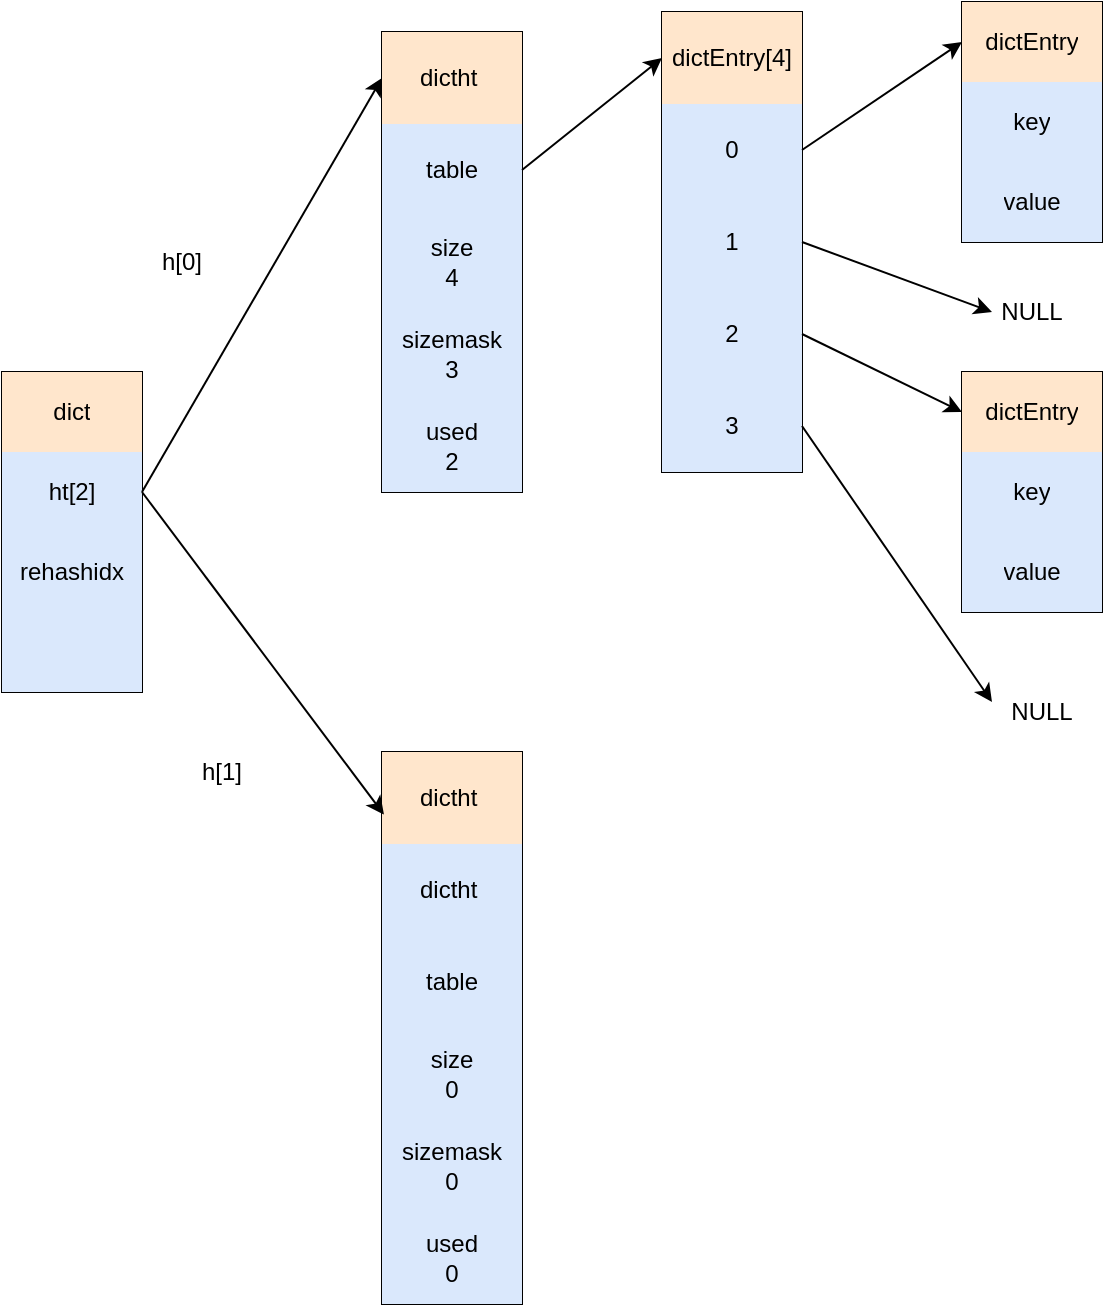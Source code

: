 <mxfile version="14.1.3" type="github">
  <diagram id="fNJBSluz4KYfc8517oGM" name="Page-1">
    <mxGraphModel dx="868" dy="450" grid="1" gridSize="10" guides="1" tooltips="1" connect="1" arrows="1" fold="1" page="1" pageScale="1" pageWidth="827" pageHeight="1169" math="0" shadow="0">
      <root>
        <mxCell id="0" />
        <mxCell id="1" parent="0" />
        <mxCell id="ngJ-TszgHhptk_CEjQcl-1" value="" style="shape=table;html=1;whiteSpace=wrap;startSize=0;container=1;collapsible=0;childLayout=tableLayout;" vertex="1" parent="1">
          <mxGeometry x="130" y="200" width="70" height="160" as="geometry" />
        </mxCell>
        <mxCell id="ngJ-TszgHhptk_CEjQcl-2" value="" style="shape=partialRectangle;html=1;whiteSpace=wrap;collapsible=0;dropTarget=0;pointerEvents=0;fillColor=none;top=0;left=0;bottom=0;right=0;points=[[0,0.5],[1,0.5]];portConstraint=eastwest;" vertex="1" parent="ngJ-TszgHhptk_CEjQcl-1">
          <mxGeometry width="70" height="40" as="geometry" />
        </mxCell>
        <mxCell id="ngJ-TszgHhptk_CEjQcl-3" value="dict" style="shape=partialRectangle;html=1;whiteSpace=wrap;connectable=0;fillColor=#ffe6cc;top=0;left=0;bottom=0;right=0;overflow=hidden;strokeColor=#d79b00;" vertex="1" parent="ngJ-TszgHhptk_CEjQcl-2">
          <mxGeometry width="70" height="40" as="geometry" />
        </mxCell>
        <mxCell id="ngJ-TszgHhptk_CEjQcl-6" value="" style="shape=partialRectangle;html=1;whiteSpace=wrap;collapsible=0;dropTarget=0;pointerEvents=0;fillColor=none;top=0;left=0;bottom=0;right=0;points=[[0,0.5],[1,0.5]];portConstraint=eastwest;" vertex="1" parent="ngJ-TszgHhptk_CEjQcl-1">
          <mxGeometry y="40" width="70" height="40" as="geometry" />
        </mxCell>
        <mxCell id="ngJ-TszgHhptk_CEjQcl-7" value="ht[2]" style="shape=partialRectangle;html=1;whiteSpace=wrap;connectable=0;fillColor=#dae8fc;top=0;left=0;bottom=0;right=0;overflow=hidden;strokeColor=#6c8ebf;" vertex="1" parent="ngJ-TszgHhptk_CEjQcl-6">
          <mxGeometry width="70" height="40" as="geometry" />
        </mxCell>
        <mxCell id="ngJ-TszgHhptk_CEjQcl-10" value="" style="shape=partialRectangle;html=1;whiteSpace=wrap;collapsible=0;dropTarget=0;pointerEvents=0;fillColor=none;top=0;left=0;bottom=0;right=0;points=[[0,0.5],[1,0.5]];portConstraint=eastwest;" vertex="1" parent="ngJ-TszgHhptk_CEjQcl-1">
          <mxGeometry y="80" width="70" height="40" as="geometry" />
        </mxCell>
        <mxCell id="ngJ-TszgHhptk_CEjQcl-11" value="rehashidx" style="shape=partialRectangle;html=1;whiteSpace=wrap;connectable=0;fillColor=#dae8fc;top=0;left=0;bottom=0;right=0;overflow=hidden;strokeColor=#6c8ebf;" vertex="1" parent="ngJ-TszgHhptk_CEjQcl-10">
          <mxGeometry width="70" height="40" as="geometry" />
        </mxCell>
        <mxCell id="ngJ-TszgHhptk_CEjQcl-14" style="shape=partialRectangle;html=1;whiteSpace=wrap;collapsible=0;dropTarget=0;pointerEvents=0;fillColor=none;top=0;left=0;bottom=0;right=0;points=[[0,0.5],[1,0.5]];portConstraint=eastwest;" vertex="1" parent="ngJ-TszgHhptk_CEjQcl-1">
          <mxGeometry y="120" width="70" height="40" as="geometry" />
        </mxCell>
        <mxCell id="ngJ-TszgHhptk_CEjQcl-15" style="shape=partialRectangle;html=1;whiteSpace=wrap;connectable=0;fillColor=#dae8fc;top=0;left=0;bottom=0;right=0;overflow=hidden;strokeColor=#6c8ebf;" vertex="1" parent="ngJ-TszgHhptk_CEjQcl-14">
          <mxGeometry width="70" height="40" as="geometry" />
        </mxCell>
        <mxCell id="ngJ-TszgHhptk_CEjQcl-16" value="" style="shape=table;html=1;whiteSpace=wrap;startSize=0;container=1;collapsible=0;childLayout=tableLayout;" vertex="1" parent="1">
          <mxGeometry x="320" y="30" width="70" height="230" as="geometry" />
        </mxCell>
        <mxCell id="ngJ-TszgHhptk_CEjQcl-25" style="shape=partialRectangle;html=1;whiteSpace=wrap;collapsible=0;dropTarget=0;pointerEvents=0;fillColor=none;top=0;left=0;bottom=0;right=0;points=[[0,0.5],[1,0.5]];portConstraint=eastwest;" vertex="1" parent="ngJ-TszgHhptk_CEjQcl-16">
          <mxGeometry width="70" height="46" as="geometry" />
        </mxCell>
        <mxCell id="ngJ-TszgHhptk_CEjQcl-26" value="dictht&amp;nbsp;" style="shape=partialRectangle;html=1;whiteSpace=wrap;connectable=0;fillColor=#ffe6cc;top=0;left=0;bottom=0;right=0;overflow=hidden;strokeColor=#d79b00;" vertex="1" parent="ngJ-TszgHhptk_CEjQcl-25">
          <mxGeometry width="70" height="46" as="geometry" />
        </mxCell>
        <mxCell id="ngJ-TszgHhptk_CEjQcl-17" value="" style="shape=partialRectangle;html=1;whiteSpace=wrap;collapsible=0;dropTarget=0;pointerEvents=0;fillColor=none;top=0;left=0;bottom=0;right=0;points=[[0,0.5],[1,0.5]];portConstraint=eastwest;" vertex="1" parent="ngJ-TszgHhptk_CEjQcl-16">
          <mxGeometry y="46" width="70" height="46" as="geometry" />
        </mxCell>
        <mxCell id="ngJ-TszgHhptk_CEjQcl-18" value="table" style="shape=partialRectangle;html=1;whiteSpace=wrap;connectable=0;fillColor=#dae8fc;top=0;left=0;bottom=0;right=0;overflow=hidden;strokeColor=#6c8ebf;" vertex="1" parent="ngJ-TszgHhptk_CEjQcl-17">
          <mxGeometry width="70" height="46" as="geometry" />
        </mxCell>
        <mxCell id="ngJ-TszgHhptk_CEjQcl-19" value="" style="shape=partialRectangle;html=1;whiteSpace=wrap;collapsible=0;dropTarget=0;pointerEvents=0;fillColor=none;top=0;left=0;bottom=0;right=0;points=[[0,0.5],[1,0.5]];portConstraint=eastwest;" vertex="1" parent="ngJ-TszgHhptk_CEjQcl-16">
          <mxGeometry y="92" width="70" height="46" as="geometry" />
        </mxCell>
        <mxCell id="ngJ-TszgHhptk_CEjQcl-20" value="size&lt;br&gt;4" style="shape=partialRectangle;html=1;whiteSpace=wrap;connectable=0;fillColor=#dae8fc;top=0;left=0;bottom=0;right=0;overflow=hidden;strokeColor=#6c8ebf;" vertex="1" parent="ngJ-TszgHhptk_CEjQcl-19">
          <mxGeometry width="70" height="46" as="geometry" />
        </mxCell>
        <mxCell id="ngJ-TszgHhptk_CEjQcl-21" value="" style="shape=partialRectangle;html=1;whiteSpace=wrap;collapsible=0;dropTarget=0;pointerEvents=0;fillColor=none;top=0;left=0;bottom=0;right=0;points=[[0,0.5],[1,0.5]];portConstraint=eastwest;" vertex="1" parent="ngJ-TszgHhptk_CEjQcl-16">
          <mxGeometry y="138" width="70" height="46" as="geometry" />
        </mxCell>
        <mxCell id="ngJ-TszgHhptk_CEjQcl-22" value="sizemask&lt;br&gt;3" style="shape=partialRectangle;html=1;whiteSpace=wrap;connectable=0;fillColor=#dae8fc;top=0;left=0;bottom=0;right=0;overflow=hidden;strokeColor=#6c8ebf;" vertex="1" parent="ngJ-TszgHhptk_CEjQcl-21">
          <mxGeometry width="70" height="46" as="geometry" />
        </mxCell>
        <mxCell id="ngJ-TszgHhptk_CEjQcl-23" style="shape=partialRectangle;html=1;whiteSpace=wrap;collapsible=0;dropTarget=0;pointerEvents=0;fillColor=none;top=0;left=0;bottom=0;right=0;points=[[0,0.5],[1,0.5]];portConstraint=eastwest;" vertex="1" parent="ngJ-TszgHhptk_CEjQcl-16">
          <mxGeometry y="184" width="70" height="46" as="geometry" />
        </mxCell>
        <mxCell id="ngJ-TszgHhptk_CEjQcl-24" value="used&lt;br&gt;2" style="shape=partialRectangle;html=1;whiteSpace=wrap;connectable=0;fillColor=#dae8fc;top=0;left=0;bottom=0;right=0;overflow=hidden;strokeColor=#6c8ebf;" vertex="1" parent="ngJ-TszgHhptk_CEjQcl-23">
          <mxGeometry width="70" height="46" as="geometry" />
        </mxCell>
        <mxCell id="ngJ-TszgHhptk_CEjQcl-27" value="" style="shape=table;html=1;whiteSpace=wrap;startSize=0;container=1;collapsible=0;childLayout=tableLayout;" vertex="1" parent="1">
          <mxGeometry x="320" y="390" width="70" height="276" as="geometry" />
        </mxCell>
        <mxCell id="ngJ-TszgHhptk_CEjQcl-28" style="shape=partialRectangle;html=1;whiteSpace=wrap;collapsible=0;dropTarget=0;pointerEvents=0;fillColor=none;top=0;left=0;bottom=0;right=0;points=[[0,0.5],[1,0.5]];portConstraint=eastwest;" vertex="1" parent="ngJ-TszgHhptk_CEjQcl-27">
          <mxGeometry width="70" height="46" as="geometry" />
        </mxCell>
        <mxCell id="ngJ-TszgHhptk_CEjQcl-29" value="dictht&amp;nbsp;" style="shape=partialRectangle;html=1;whiteSpace=wrap;connectable=0;fillColor=#ffe6cc;top=0;left=0;bottom=0;right=0;overflow=hidden;strokeColor=#d79b00;" vertex="1" parent="ngJ-TszgHhptk_CEjQcl-28">
          <mxGeometry width="70" height="46" as="geometry" />
        </mxCell>
        <mxCell id="ngJ-TszgHhptk_CEjQcl-79" style="shape=partialRectangle;html=1;whiteSpace=wrap;collapsible=0;dropTarget=0;pointerEvents=0;fillColor=none;top=0;left=0;bottom=0;right=0;points=[[0,0.5],[1,0.5]];portConstraint=eastwest;" vertex="1" parent="ngJ-TszgHhptk_CEjQcl-27">
          <mxGeometry y="46" width="70" height="46" as="geometry" />
        </mxCell>
        <mxCell id="ngJ-TszgHhptk_CEjQcl-80" value="dictht&amp;nbsp;" style="shape=partialRectangle;html=1;whiteSpace=wrap;connectable=0;fillColor=#dae8fc;top=0;left=0;bottom=0;right=0;overflow=hidden;strokeColor=#6c8ebf;" vertex="1" parent="ngJ-TszgHhptk_CEjQcl-79">
          <mxGeometry width="70" height="46" as="geometry" />
        </mxCell>
        <mxCell id="ngJ-TszgHhptk_CEjQcl-30" value="" style="shape=partialRectangle;html=1;whiteSpace=wrap;collapsible=0;dropTarget=0;pointerEvents=0;fillColor=none;top=0;left=0;bottom=0;right=0;points=[[0,0.5],[1,0.5]];portConstraint=eastwest;" vertex="1" parent="ngJ-TszgHhptk_CEjQcl-27">
          <mxGeometry y="92" width="70" height="46" as="geometry" />
        </mxCell>
        <mxCell id="ngJ-TszgHhptk_CEjQcl-31" value="table" style="shape=partialRectangle;html=1;whiteSpace=wrap;connectable=0;fillColor=#dae8fc;top=0;left=0;bottom=0;right=0;overflow=hidden;strokeColor=#6c8ebf;" vertex="1" parent="ngJ-TszgHhptk_CEjQcl-30">
          <mxGeometry width="70" height="46" as="geometry" />
        </mxCell>
        <mxCell id="ngJ-TszgHhptk_CEjQcl-32" value="" style="shape=partialRectangle;html=1;whiteSpace=wrap;collapsible=0;dropTarget=0;pointerEvents=0;fillColor=none;top=0;left=0;bottom=0;right=0;points=[[0,0.5],[1,0.5]];portConstraint=eastwest;" vertex="1" parent="ngJ-TszgHhptk_CEjQcl-27">
          <mxGeometry y="138" width="70" height="46" as="geometry" />
        </mxCell>
        <mxCell id="ngJ-TszgHhptk_CEjQcl-33" value="size&lt;br&gt;0" style="shape=partialRectangle;html=1;whiteSpace=wrap;connectable=0;fillColor=#dae8fc;top=0;left=0;bottom=0;right=0;overflow=hidden;strokeColor=#6c8ebf;" vertex="1" parent="ngJ-TszgHhptk_CEjQcl-32">
          <mxGeometry width="70" height="46" as="geometry" />
        </mxCell>
        <mxCell id="ngJ-TszgHhptk_CEjQcl-34" value="" style="shape=partialRectangle;html=1;whiteSpace=wrap;collapsible=0;dropTarget=0;pointerEvents=0;fillColor=none;top=0;left=0;bottom=0;right=0;points=[[0,0.5],[1,0.5]];portConstraint=eastwest;" vertex="1" parent="ngJ-TszgHhptk_CEjQcl-27">
          <mxGeometry y="184" width="70" height="46" as="geometry" />
        </mxCell>
        <mxCell id="ngJ-TszgHhptk_CEjQcl-35" value="sizemask&lt;br&gt;0" style="shape=partialRectangle;html=1;whiteSpace=wrap;connectable=0;fillColor=#dae8fc;top=0;left=0;bottom=0;right=0;overflow=hidden;strokeColor=#6c8ebf;" vertex="1" parent="ngJ-TszgHhptk_CEjQcl-34">
          <mxGeometry width="70" height="46" as="geometry" />
        </mxCell>
        <mxCell id="ngJ-TszgHhptk_CEjQcl-36" style="shape=partialRectangle;html=1;whiteSpace=wrap;collapsible=0;dropTarget=0;pointerEvents=0;fillColor=none;top=0;left=0;bottom=0;right=0;points=[[0,0.5],[1,0.5]];portConstraint=eastwest;" vertex="1" parent="ngJ-TszgHhptk_CEjQcl-27">
          <mxGeometry y="230" width="70" height="46" as="geometry" />
        </mxCell>
        <mxCell id="ngJ-TszgHhptk_CEjQcl-37" value="used&lt;br&gt;0" style="shape=partialRectangle;html=1;whiteSpace=wrap;connectable=0;fillColor=#dae8fc;top=0;left=0;bottom=0;right=0;overflow=hidden;strokeColor=#6c8ebf;" vertex="1" parent="ngJ-TszgHhptk_CEjQcl-36">
          <mxGeometry width="70" height="46" as="geometry" />
        </mxCell>
        <mxCell id="ngJ-TszgHhptk_CEjQcl-38" style="rounded=0;orthogonalLoop=1;jettySize=auto;html=1;exitX=1;exitY=0.5;exitDx=0;exitDy=0;entryX=0;entryY=0.5;entryDx=0;entryDy=0;" edge="1" parent="1" source="ngJ-TszgHhptk_CEjQcl-6" target="ngJ-TszgHhptk_CEjQcl-25">
          <mxGeometry relative="1" as="geometry" />
        </mxCell>
        <mxCell id="ngJ-TszgHhptk_CEjQcl-39" style="edgeStyle=none;rounded=0;orthogonalLoop=1;jettySize=auto;html=1;exitX=1;exitY=0.5;exitDx=0;exitDy=0;entryX=0.014;entryY=0.68;entryDx=0;entryDy=0;entryPerimeter=0;" edge="1" parent="1" source="ngJ-TszgHhptk_CEjQcl-6" target="ngJ-TszgHhptk_CEjQcl-28">
          <mxGeometry relative="1" as="geometry" />
        </mxCell>
        <mxCell id="ngJ-TszgHhptk_CEjQcl-40" value="" style="shape=table;html=1;whiteSpace=wrap;startSize=0;container=1;collapsible=0;childLayout=tableLayout;" vertex="1" parent="1">
          <mxGeometry x="460" y="20" width="70" height="230" as="geometry" />
        </mxCell>
        <mxCell id="ngJ-TszgHhptk_CEjQcl-41" style="shape=partialRectangle;html=1;whiteSpace=wrap;collapsible=0;dropTarget=0;pointerEvents=0;fillColor=none;top=0;left=0;bottom=0;right=0;points=[[0,0.5],[1,0.5]];portConstraint=eastwest;" vertex="1" parent="ngJ-TszgHhptk_CEjQcl-40">
          <mxGeometry width="70" height="46" as="geometry" />
        </mxCell>
        <mxCell id="ngJ-TszgHhptk_CEjQcl-42" value="dictEntry[4]" style="shape=partialRectangle;html=1;whiteSpace=wrap;connectable=0;fillColor=#ffe6cc;top=0;left=0;bottom=0;right=0;overflow=hidden;strokeColor=#d79b00;" vertex="1" parent="ngJ-TszgHhptk_CEjQcl-41">
          <mxGeometry width="70" height="46" as="geometry" />
        </mxCell>
        <mxCell id="ngJ-TszgHhptk_CEjQcl-43" value="" style="shape=partialRectangle;html=1;whiteSpace=wrap;collapsible=0;dropTarget=0;pointerEvents=0;fillColor=none;top=0;left=0;bottom=0;right=0;points=[[0,0.5],[1,0.5]];portConstraint=eastwest;" vertex="1" parent="ngJ-TszgHhptk_CEjQcl-40">
          <mxGeometry y="46" width="70" height="46" as="geometry" />
        </mxCell>
        <mxCell id="ngJ-TszgHhptk_CEjQcl-44" value="0" style="shape=partialRectangle;html=1;whiteSpace=wrap;connectable=0;fillColor=#dae8fc;top=0;left=0;bottom=0;right=0;overflow=hidden;strokeColor=#6c8ebf;" vertex="1" parent="ngJ-TszgHhptk_CEjQcl-43">
          <mxGeometry width="70" height="46" as="geometry" />
        </mxCell>
        <mxCell id="ngJ-TszgHhptk_CEjQcl-45" value="" style="shape=partialRectangle;html=1;whiteSpace=wrap;collapsible=0;dropTarget=0;pointerEvents=0;fillColor=none;top=0;left=0;bottom=0;right=0;points=[[0,0.5],[1,0.5]];portConstraint=eastwest;" vertex="1" parent="ngJ-TszgHhptk_CEjQcl-40">
          <mxGeometry y="92" width="70" height="46" as="geometry" />
        </mxCell>
        <mxCell id="ngJ-TszgHhptk_CEjQcl-46" value="1" style="shape=partialRectangle;html=1;whiteSpace=wrap;connectable=0;fillColor=#dae8fc;top=0;left=0;bottom=0;right=0;overflow=hidden;strokeColor=#6c8ebf;" vertex="1" parent="ngJ-TszgHhptk_CEjQcl-45">
          <mxGeometry width="70" height="46" as="geometry" />
        </mxCell>
        <mxCell id="ngJ-TszgHhptk_CEjQcl-47" value="" style="shape=partialRectangle;html=1;whiteSpace=wrap;collapsible=0;dropTarget=0;pointerEvents=0;fillColor=none;top=0;left=0;bottom=0;right=0;points=[[0,0.5],[1,0.5]];portConstraint=eastwest;" vertex="1" parent="ngJ-TszgHhptk_CEjQcl-40">
          <mxGeometry y="138" width="70" height="46" as="geometry" />
        </mxCell>
        <mxCell id="ngJ-TszgHhptk_CEjQcl-48" value="2" style="shape=partialRectangle;html=1;whiteSpace=wrap;connectable=0;fillColor=#dae8fc;top=0;left=0;bottom=0;right=0;overflow=hidden;strokeColor=#6c8ebf;" vertex="1" parent="ngJ-TszgHhptk_CEjQcl-47">
          <mxGeometry width="70" height="46" as="geometry" />
        </mxCell>
        <mxCell id="ngJ-TszgHhptk_CEjQcl-49" style="shape=partialRectangle;html=1;whiteSpace=wrap;collapsible=0;dropTarget=0;pointerEvents=0;fillColor=none;top=0;left=0;bottom=0;right=0;points=[[0,0.5],[1,0.5]];portConstraint=eastwest;" vertex="1" parent="ngJ-TszgHhptk_CEjQcl-40">
          <mxGeometry y="184" width="70" height="46" as="geometry" />
        </mxCell>
        <mxCell id="ngJ-TszgHhptk_CEjQcl-50" value="3" style="shape=partialRectangle;html=1;whiteSpace=wrap;connectable=0;fillColor=#dae8fc;top=0;left=0;bottom=0;right=0;overflow=hidden;strokeColor=#6c8ebf;" vertex="1" parent="ngJ-TszgHhptk_CEjQcl-49">
          <mxGeometry width="70" height="46" as="geometry" />
        </mxCell>
        <mxCell id="ngJ-TszgHhptk_CEjQcl-51" value="h[0]" style="text;html=1;strokeColor=none;fillColor=none;align=center;verticalAlign=middle;whiteSpace=wrap;rounded=0;" vertex="1" parent="1">
          <mxGeometry x="200" y="135" width="40" height="20" as="geometry" />
        </mxCell>
        <mxCell id="ngJ-TszgHhptk_CEjQcl-52" value="h[1]" style="text;html=1;strokeColor=none;fillColor=none;align=center;verticalAlign=middle;whiteSpace=wrap;rounded=0;" vertex="1" parent="1">
          <mxGeometry x="220" y="390" width="40" height="20" as="geometry" />
        </mxCell>
        <mxCell id="ngJ-TszgHhptk_CEjQcl-53" value="" style="shape=table;html=1;whiteSpace=wrap;startSize=0;container=1;collapsible=0;childLayout=tableLayout;" vertex="1" parent="1">
          <mxGeometry x="610" y="15" width="70" height="120" as="geometry" />
        </mxCell>
        <mxCell id="ngJ-TszgHhptk_CEjQcl-54" style="shape=partialRectangle;html=1;whiteSpace=wrap;collapsible=0;dropTarget=0;pointerEvents=0;fillColor=none;top=0;left=0;bottom=0;right=0;points=[[0,0.5],[1,0.5]];portConstraint=eastwest;" vertex="1" parent="ngJ-TszgHhptk_CEjQcl-53">
          <mxGeometry width="70" height="40" as="geometry" />
        </mxCell>
        <mxCell id="ngJ-TszgHhptk_CEjQcl-55" value="dictEntry" style="shape=partialRectangle;html=1;whiteSpace=wrap;connectable=0;fillColor=#ffe6cc;top=0;left=0;bottom=0;right=0;overflow=hidden;strokeColor=#d79b00;" vertex="1" parent="ngJ-TszgHhptk_CEjQcl-54">
          <mxGeometry width="70" height="40" as="geometry" />
        </mxCell>
        <mxCell id="ngJ-TszgHhptk_CEjQcl-56" value="" style="shape=partialRectangle;html=1;whiteSpace=wrap;collapsible=0;dropTarget=0;pointerEvents=0;fillColor=none;top=0;left=0;bottom=0;right=0;points=[[0,0.5],[1,0.5]];portConstraint=eastwest;" vertex="1" parent="ngJ-TszgHhptk_CEjQcl-53">
          <mxGeometry y="40" width="70" height="40" as="geometry" />
        </mxCell>
        <mxCell id="ngJ-TszgHhptk_CEjQcl-57" value="key" style="shape=partialRectangle;html=1;whiteSpace=wrap;connectable=0;fillColor=#dae8fc;top=0;left=0;bottom=0;right=0;overflow=hidden;strokeColor=#6c8ebf;" vertex="1" parent="ngJ-TszgHhptk_CEjQcl-56">
          <mxGeometry width="70" height="40" as="geometry" />
        </mxCell>
        <mxCell id="ngJ-TszgHhptk_CEjQcl-58" value="" style="shape=partialRectangle;html=1;whiteSpace=wrap;collapsible=0;dropTarget=0;pointerEvents=0;fillColor=none;top=0;left=0;bottom=0;right=0;points=[[0,0.5],[1,0.5]];portConstraint=eastwest;" vertex="1" parent="ngJ-TszgHhptk_CEjQcl-53">
          <mxGeometry y="80" width="70" height="40" as="geometry" />
        </mxCell>
        <mxCell id="ngJ-TszgHhptk_CEjQcl-59" value="value" style="shape=partialRectangle;html=1;whiteSpace=wrap;connectable=0;fillColor=#dae8fc;top=0;left=0;bottom=0;right=0;overflow=hidden;strokeColor=#6c8ebf;" vertex="1" parent="ngJ-TszgHhptk_CEjQcl-58">
          <mxGeometry width="70" height="40" as="geometry" />
        </mxCell>
        <mxCell id="ngJ-TszgHhptk_CEjQcl-64" value="" style="shape=table;html=1;whiteSpace=wrap;startSize=0;container=1;collapsible=0;childLayout=tableLayout;" vertex="1" parent="1">
          <mxGeometry x="610" y="200" width="70" height="120" as="geometry" />
        </mxCell>
        <mxCell id="ngJ-TszgHhptk_CEjQcl-65" style="shape=partialRectangle;html=1;whiteSpace=wrap;collapsible=0;dropTarget=0;pointerEvents=0;fillColor=none;top=0;left=0;bottom=0;right=0;points=[[0,0.5],[1,0.5]];portConstraint=eastwest;" vertex="1" parent="ngJ-TszgHhptk_CEjQcl-64">
          <mxGeometry width="70" height="40" as="geometry" />
        </mxCell>
        <mxCell id="ngJ-TszgHhptk_CEjQcl-66" value="dictEntry" style="shape=partialRectangle;html=1;whiteSpace=wrap;connectable=0;fillColor=#ffe6cc;top=0;left=0;bottom=0;right=0;overflow=hidden;strokeColor=#d79b00;" vertex="1" parent="ngJ-TszgHhptk_CEjQcl-65">
          <mxGeometry width="70" height="40" as="geometry" />
        </mxCell>
        <mxCell id="ngJ-TszgHhptk_CEjQcl-67" value="" style="shape=partialRectangle;html=1;whiteSpace=wrap;collapsible=0;dropTarget=0;pointerEvents=0;fillColor=none;top=0;left=0;bottom=0;right=0;points=[[0,0.5],[1,0.5]];portConstraint=eastwest;" vertex="1" parent="ngJ-TszgHhptk_CEjQcl-64">
          <mxGeometry y="40" width="70" height="40" as="geometry" />
        </mxCell>
        <mxCell id="ngJ-TszgHhptk_CEjQcl-68" value="key" style="shape=partialRectangle;html=1;whiteSpace=wrap;connectable=0;fillColor=#dae8fc;top=0;left=0;bottom=0;right=0;overflow=hidden;strokeColor=#6c8ebf;" vertex="1" parent="ngJ-TszgHhptk_CEjQcl-67">
          <mxGeometry width="70" height="40" as="geometry" />
        </mxCell>
        <mxCell id="ngJ-TszgHhptk_CEjQcl-69" value="" style="shape=partialRectangle;html=1;whiteSpace=wrap;collapsible=0;dropTarget=0;pointerEvents=0;fillColor=none;top=0;left=0;bottom=0;right=0;points=[[0,0.5],[1,0.5]];portConstraint=eastwest;" vertex="1" parent="ngJ-TszgHhptk_CEjQcl-64">
          <mxGeometry y="80" width="70" height="40" as="geometry" />
        </mxCell>
        <mxCell id="ngJ-TszgHhptk_CEjQcl-70" value="value" style="shape=partialRectangle;html=1;whiteSpace=wrap;connectable=0;fillColor=#dae8fc;top=0;left=0;bottom=0;right=0;overflow=hidden;strokeColor=#6c8ebf;" vertex="1" parent="ngJ-TszgHhptk_CEjQcl-69">
          <mxGeometry width="70" height="40" as="geometry" />
        </mxCell>
        <mxCell id="ngJ-TszgHhptk_CEjQcl-71" style="edgeStyle=none;rounded=0;orthogonalLoop=1;jettySize=auto;html=1;exitX=1;exitY=0.5;exitDx=0;exitDy=0;entryX=0;entryY=0.5;entryDx=0;entryDy=0;" edge="1" parent="1" source="ngJ-TszgHhptk_CEjQcl-43" target="ngJ-TszgHhptk_CEjQcl-54">
          <mxGeometry relative="1" as="geometry" />
        </mxCell>
        <mxCell id="ngJ-TszgHhptk_CEjQcl-72" style="edgeStyle=none;rounded=0;orthogonalLoop=1;jettySize=auto;html=1;exitX=1;exitY=0.5;exitDx=0;exitDy=0;entryX=0;entryY=0.5;entryDx=0;entryDy=0;" edge="1" parent="1" source="ngJ-TszgHhptk_CEjQcl-47" target="ngJ-TszgHhptk_CEjQcl-65">
          <mxGeometry relative="1" as="geometry" />
        </mxCell>
        <mxCell id="ngJ-TszgHhptk_CEjQcl-73" value="NULL" style="text;html=1;strokeColor=none;fillColor=none;align=center;verticalAlign=middle;whiteSpace=wrap;rounded=0;" vertex="1" parent="1">
          <mxGeometry x="625" y="160" width="40" height="20" as="geometry" />
        </mxCell>
        <mxCell id="ngJ-TszgHhptk_CEjQcl-75" style="edgeStyle=none;rounded=0;orthogonalLoop=1;jettySize=auto;html=1;exitX=1;exitY=0.5;exitDx=0;exitDy=0;entryX=0;entryY=0.5;entryDx=0;entryDy=0;" edge="1" parent="1" source="ngJ-TszgHhptk_CEjQcl-45" target="ngJ-TszgHhptk_CEjQcl-73">
          <mxGeometry relative="1" as="geometry" />
        </mxCell>
        <mxCell id="ngJ-TszgHhptk_CEjQcl-76" style="edgeStyle=none;rounded=0;orthogonalLoop=1;jettySize=auto;html=1;exitX=1;exitY=0.5;exitDx=0;exitDy=0;entryX=0;entryY=0.75;entryDx=0;entryDy=0;" edge="1" parent="1" source="ngJ-TszgHhptk_CEjQcl-49">
          <mxGeometry relative="1" as="geometry">
            <mxPoint x="625" y="365" as="targetPoint" />
          </mxGeometry>
        </mxCell>
        <mxCell id="ngJ-TszgHhptk_CEjQcl-77" value="NULL" style="text;html=1;strokeColor=none;fillColor=none;align=center;verticalAlign=middle;whiteSpace=wrap;rounded=0;" vertex="1" parent="1">
          <mxGeometry x="630" y="360" width="40" height="20" as="geometry" />
        </mxCell>
        <mxCell id="ngJ-TszgHhptk_CEjQcl-78" style="edgeStyle=none;rounded=0;orthogonalLoop=1;jettySize=auto;html=1;exitX=1;exitY=0.5;exitDx=0;exitDy=0;entryX=0;entryY=0.5;entryDx=0;entryDy=0;" edge="1" parent="1" source="ngJ-TszgHhptk_CEjQcl-17" target="ngJ-TszgHhptk_CEjQcl-41">
          <mxGeometry relative="1" as="geometry" />
        </mxCell>
      </root>
    </mxGraphModel>
  </diagram>
</mxfile>

